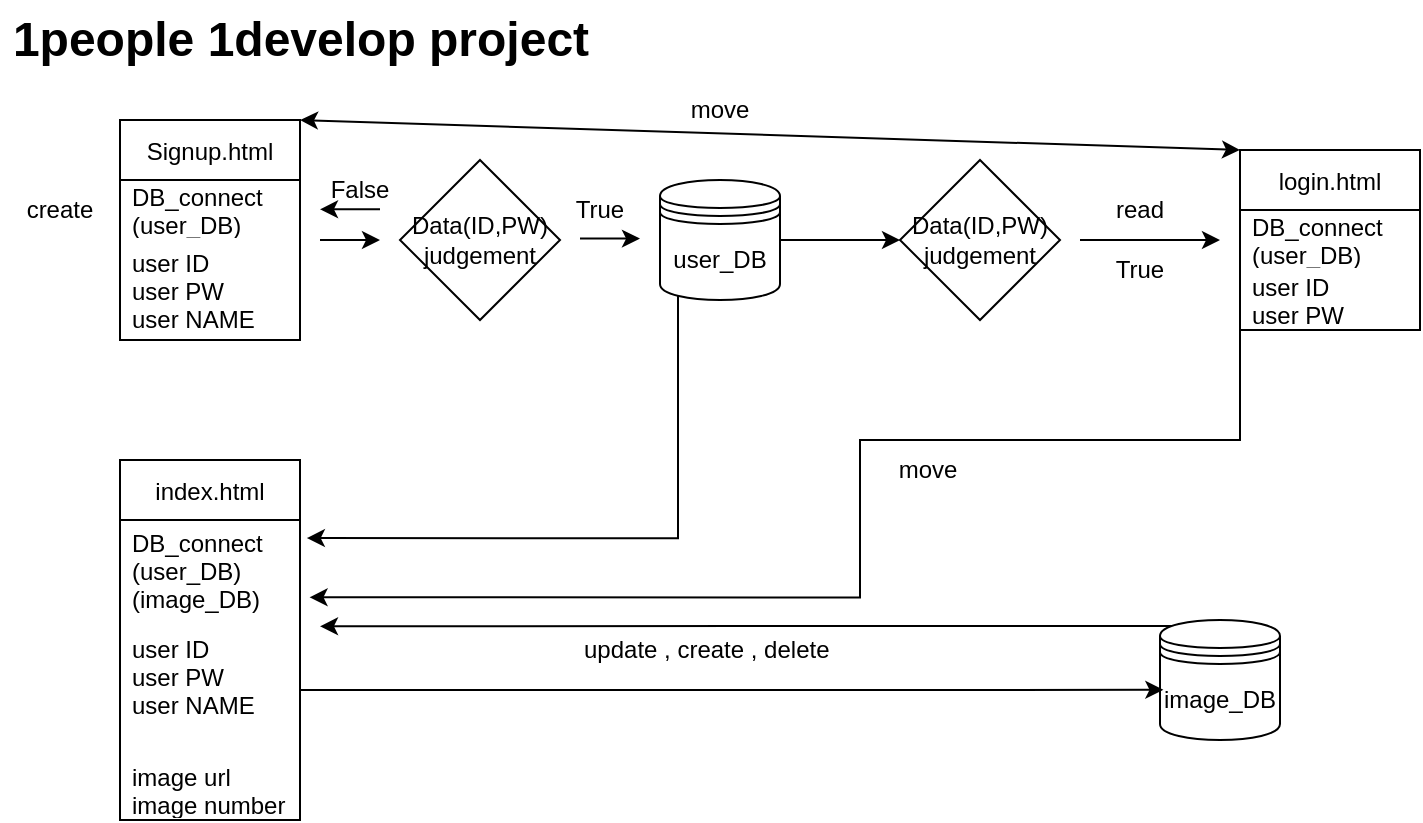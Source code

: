 <mxfile version="18.0.7" type="github">
  <diagram id="C5RBs43oDa-KdzZeNtuy" name="Page-1">
    <mxGraphModel dx="1808" dy="1711" grid="1" gridSize="10" guides="1" tooltips="1" connect="1" arrows="1" fold="1" page="1" pageScale="1" pageWidth="827" pageHeight="1169" math="0" shadow="0">
      <root>
        <mxCell id="WIyWlLk6GJQsqaUBKTNV-0" />
        <mxCell id="WIyWlLk6GJQsqaUBKTNV-1" parent="WIyWlLk6GJQsqaUBKTNV-0" />
        <mxCell id="P5X8WKmOZVfoLYURVxWp-2" value="Signup.html" style="swimlane;fontStyle=0;childLayout=stackLayout;horizontal=1;startSize=30;horizontalStack=0;resizeParent=1;resizeParentMax=0;resizeLast=0;collapsible=1;marginBottom=0;" vertex="1" parent="WIyWlLk6GJQsqaUBKTNV-1">
          <mxGeometry x="40" y="40" width="90" height="110" as="geometry" />
        </mxCell>
        <mxCell id="P5X8WKmOZVfoLYURVxWp-3" value="DB_connect&#xa;(user_DB)" style="text;strokeColor=none;fillColor=none;align=left;verticalAlign=middle;spacingLeft=4;spacingRight=4;overflow=hidden;points=[[0,0.5],[1,0.5]];portConstraint=eastwest;rotatable=0;" vertex="1" parent="P5X8WKmOZVfoLYURVxWp-2">
          <mxGeometry y="30" width="90" height="30" as="geometry" />
        </mxCell>
        <mxCell id="P5X8WKmOZVfoLYURVxWp-4" value="user ID&#xa;user PW&#xa;user NAME" style="text;strokeColor=none;fillColor=none;align=left;verticalAlign=middle;spacingLeft=4;spacingRight=4;overflow=hidden;points=[[0,0.5],[1,0.5]];portConstraint=eastwest;rotatable=0;" vertex="1" parent="P5X8WKmOZVfoLYURVxWp-2">
          <mxGeometry y="60" width="90" height="50" as="geometry" />
        </mxCell>
        <mxCell id="P5X8WKmOZVfoLYURVxWp-31" style="edgeStyle=orthogonalEdgeStyle;rounded=0;orthogonalLoop=1;jettySize=auto;html=1;exitX=1;exitY=0.5;exitDx=0;exitDy=0;entryX=0;entryY=0.5;entryDx=0;entryDy=0;" edge="1" parent="WIyWlLk6GJQsqaUBKTNV-1" source="P5X8WKmOZVfoLYURVxWp-7" target="P5X8WKmOZVfoLYURVxWp-29">
          <mxGeometry relative="1" as="geometry" />
        </mxCell>
        <mxCell id="P5X8WKmOZVfoLYURVxWp-37" style="edgeStyle=orthogonalEdgeStyle;rounded=0;orthogonalLoop=1;jettySize=auto;html=1;exitX=0.15;exitY=0.95;exitDx=0;exitDy=0;exitPerimeter=0;entryX=1.038;entryY=0.181;entryDx=0;entryDy=0;entryPerimeter=0;" edge="1" parent="WIyWlLk6GJQsqaUBKTNV-1" source="P5X8WKmOZVfoLYURVxWp-7" target="P5X8WKmOZVfoLYURVxWp-10">
          <mxGeometry relative="1" as="geometry" />
        </mxCell>
        <mxCell id="P5X8WKmOZVfoLYURVxWp-7" value="user_DB" style="shape=datastore;whiteSpace=wrap;html=1;" vertex="1" parent="WIyWlLk6GJQsqaUBKTNV-1">
          <mxGeometry x="310" y="70" width="60" height="60" as="geometry" />
        </mxCell>
        <mxCell id="P5X8WKmOZVfoLYURVxWp-9" value="index.html" style="swimlane;fontStyle=0;childLayout=stackLayout;horizontal=1;startSize=30;horizontalStack=0;resizeParent=1;resizeParentMax=0;resizeLast=0;collapsible=1;marginBottom=0;" vertex="1" parent="WIyWlLk6GJQsqaUBKTNV-1">
          <mxGeometry x="40" y="210" width="90" height="180" as="geometry" />
        </mxCell>
        <mxCell id="P5X8WKmOZVfoLYURVxWp-10" value="DB_connect&#xa;(user_DB)&#xa;(image_DB)" style="text;strokeColor=none;fillColor=none;align=left;verticalAlign=middle;spacingLeft=4;spacingRight=4;overflow=hidden;points=[[0,0.5],[1,0.5]];portConstraint=eastwest;rotatable=0;" vertex="1" parent="P5X8WKmOZVfoLYURVxWp-9">
          <mxGeometry y="30" width="90" height="50" as="geometry" />
        </mxCell>
        <mxCell id="P5X8WKmOZVfoLYURVxWp-11" value="user ID&#xa;user PW&#xa;user NAME&#xa;" style="text;strokeColor=none;fillColor=none;align=left;verticalAlign=middle;spacingLeft=4;spacingRight=4;overflow=hidden;points=[[0,0.5],[1,0.5]];portConstraint=eastwest;rotatable=0;" vertex="1" parent="P5X8WKmOZVfoLYURVxWp-9">
          <mxGeometry y="80" width="90" height="70" as="geometry" />
        </mxCell>
        <mxCell id="P5X8WKmOZVfoLYURVxWp-36" value="image url&#xa;image number&#xa;" style="text;strokeColor=none;fillColor=none;align=left;verticalAlign=middle;spacingLeft=4;spacingRight=4;overflow=hidden;points=[[0,0.5],[1,0.5]];portConstraint=eastwest;rotatable=0;" vertex="1" parent="P5X8WKmOZVfoLYURVxWp-9">
          <mxGeometry y="150" width="90" height="30" as="geometry" />
        </mxCell>
        <mxCell id="P5X8WKmOZVfoLYURVxWp-14" value="login.html" style="swimlane;fontStyle=0;childLayout=stackLayout;horizontal=1;startSize=30;horizontalStack=0;resizeParent=1;resizeParentMax=0;resizeLast=0;collapsible=1;marginBottom=0;" vertex="1" parent="WIyWlLk6GJQsqaUBKTNV-1">
          <mxGeometry x="600" y="55" width="90" height="90" as="geometry" />
        </mxCell>
        <mxCell id="P5X8WKmOZVfoLYURVxWp-15" value="DB_connect&#xa;(user_DB)" style="text;strokeColor=none;fillColor=none;align=left;verticalAlign=middle;spacingLeft=4;spacingRight=4;overflow=hidden;points=[[0,0.5],[1,0.5]];portConstraint=eastwest;rotatable=0;" vertex="1" parent="P5X8WKmOZVfoLYURVxWp-14">
          <mxGeometry y="30" width="90" height="30" as="geometry" />
        </mxCell>
        <mxCell id="P5X8WKmOZVfoLYURVxWp-16" value="user ID&#xa;user PW" style="text;strokeColor=none;fillColor=none;align=left;verticalAlign=middle;spacingLeft=4;spacingRight=4;overflow=hidden;points=[[0,0.5],[1,0.5]];portConstraint=eastwest;rotatable=0;" vertex="1" parent="P5X8WKmOZVfoLYURVxWp-14">
          <mxGeometry y="60" width="90" height="30" as="geometry" />
        </mxCell>
        <mxCell id="P5X8WKmOZVfoLYURVxWp-17" value="create&lt;br&gt;" style="text;html=1;strokeColor=none;fillColor=none;align=center;verticalAlign=middle;whiteSpace=wrap;rounded=0;" vertex="1" parent="WIyWlLk6GJQsqaUBKTNV-1">
          <mxGeometry x="-20" y="70" width="60" height="30" as="geometry" />
        </mxCell>
        <mxCell id="P5X8WKmOZVfoLYURVxWp-18" value="Data(ID,PW)&lt;br&gt;judgement&lt;br&gt;" style="rhombus;whiteSpace=wrap;html=1;" vertex="1" parent="WIyWlLk6GJQsqaUBKTNV-1">
          <mxGeometry x="180" y="60" width="80" height="80" as="geometry" />
        </mxCell>
        <mxCell id="P5X8WKmOZVfoLYURVxWp-20" value="" style="endArrow=classic;html=1;rounded=0;" edge="1" parent="WIyWlLk6GJQsqaUBKTNV-1">
          <mxGeometry width="50" height="50" relative="1" as="geometry">
            <mxPoint x="140" y="100" as="sourcePoint" />
            <mxPoint x="170" y="100" as="targetPoint" />
          </mxGeometry>
        </mxCell>
        <mxCell id="P5X8WKmOZVfoLYURVxWp-21" value="" style="endArrow=classic;html=1;rounded=0;" edge="1" parent="WIyWlLk6GJQsqaUBKTNV-1">
          <mxGeometry width="50" height="50" relative="1" as="geometry">
            <mxPoint x="270" y="99.31" as="sourcePoint" />
            <mxPoint x="300" y="99.31" as="targetPoint" />
          </mxGeometry>
        </mxCell>
        <mxCell id="P5X8WKmOZVfoLYURVxWp-22" value="True" style="text;html=1;strokeColor=none;fillColor=none;align=center;verticalAlign=middle;whiteSpace=wrap;rounded=0;" vertex="1" parent="WIyWlLk6GJQsqaUBKTNV-1">
          <mxGeometry x="250" y="80" width="60" height="10" as="geometry" />
        </mxCell>
        <mxCell id="P5X8WKmOZVfoLYURVxWp-25" value="" style="endArrow=classic;html=1;rounded=0;" edge="1" parent="WIyWlLk6GJQsqaUBKTNV-1">
          <mxGeometry width="50" height="50" relative="1" as="geometry">
            <mxPoint x="170" y="84.66" as="sourcePoint" />
            <mxPoint x="140" y="84.66" as="targetPoint" />
            <Array as="points">
              <mxPoint x="160" y="84.66" />
            </Array>
          </mxGeometry>
        </mxCell>
        <mxCell id="P5X8WKmOZVfoLYURVxWp-26" value="False" style="text;html=1;strokeColor=none;fillColor=none;align=center;verticalAlign=middle;whiteSpace=wrap;rounded=0;" vertex="1" parent="WIyWlLk6GJQsqaUBKTNV-1">
          <mxGeometry x="130" y="70" width="60" height="10" as="geometry" />
        </mxCell>
        <mxCell id="P5X8WKmOZVfoLYURVxWp-27" value="" style="endArrow=classic;html=1;rounded=0;" edge="1" parent="WIyWlLk6GJQsqaUBKTNV-1">
          <mxGeometry width="50" height="50" relative="1" as="geometry">
            <mxPoint x="520" y="100" as="sourcePoint" />
            <mxPoint x="590" y="100" as="targetPoint" />
          </mxGeometry>
        </mxCell>
        <mxCell id="P5X8WKmOZVfoLYURVxWp-28" value="read" style="text;html=1;strokeColor=none;fillColor=none;align=center;verticalAlign=middle;whiteSpace=wrap;rounded=0;" vertex="1" parent="WIyWlLk6GJQsqaUBKTNV-1">
          <mxGeometry x="520" y="80" width="60" height="10" as="geometry" />
        </mxCell>
        <mxCell id="P5X8WKmOZVfoLYURVxWp-29" value="Data(ID,PW)&lt;br&gt;judgement&lt;br&gt;" style="rhombus;whiteSpace=wrap;html=1;" vertex="1" parent="WIyWlLk6GJQsqaUBKTNV-1">
          <mxGeometry x="430" y="60" width="80" height="80" as="geometry" />
        </mxCell>
        <mxCell id="P5X8WKmOZVfoLYURVxWp-35" value="True" style="text;html=1;strokeColor=none;fillColor=none;align=center;verticalAlign=middle;whiteSpace=wrap;rounded=0;" vertex="1" parent="WIyWlLk6GJQsqaUBKTNV-1">
          <mxGeometry x="520" y="110" width="60" height="10" as="geometry" />
        </mxCell>
        <mxCell id="P5X8WKmOZVfoLYURVxWp-46" style="edgeStyle=orthogonalEdgeStyle;rounded=0;orthogonalLoop=1;jettySize=auto;html=1;exitX=0.15;exitY=0.05;exitDx=0;exitDy=0;exitPerimeter=0;" edge="1" parent="WIyWlLk6GJQsqaUBKTNV-1" source="P5X8WKmOZVfoLYURVxWp-38">
          <mxGeometry relative="1" as="geometry">
            <mxPoint x="140" y="293.138" as="targetPoint" />
          </mxGeometry>
        </mxCell>
        <mxCell id="P5X8WKmOZVfoLYURVxWp-38" value="image_DB" style="shape=datastore;whiteSpace=wrap;html=1;" vertex="1" parent="WIyWlLk6GJQsqaUBKTNV-1">
          <mxGeometry x="560" y="290" width="60" height="60" as="geometry" />
        </mxCell>
        <mxCell id="P5X8WKmOZVfoLYURVxWp-39" style="edgeStyle=orthogonalEdgeStyle;rounded=0;orthogonalLoop=1;jettySize=auto;html=1;entryX=0.028;entryY=0.582;entryDx=0;entryDy=0;entryPerimeter=0;" edge="1" parent="WIyWlLk6GJQsqaUBKTNV-1" source="P5X8WKmOZVfoLYURVxWp-11" target="P5X8WKmOZVfoLYURVxWp-38">
          <mxGeometry relative="1" as="geometry" />
        </mxCell>
        <mxCell id="P5X8WKmOZVfoLYURVxWp-42" value="1people 1develop project" style="text;strokeColor=none;fillColor=none;html=1;fontSize=24;fontStyle=1;verticalAlign=middle;align=center;" vertex="1" parent="WIyWlLk6GJQsqaUBKTNV-1">
          <mxGeometry x="80" y="-20" width="100" height="40" as="geometry" />
        </mxCell>
        <mxCell id="P5X8WKmOZVfoLYURVxWp-44" value="update , create , delete&amp;nbsp;" style="text;html=1;strokeColor=none;fillColor=none;align=left;verticalAlign=middle;whiteSpace=wrap;rounded=0;" vertex="1" parent="WIyWlLk6GJQsqaUBKTNV-1">
          <mxGeometry x="270" y="300" width="360" height="10" as="geometry" />
        </mxCell>
        <mxCell id="P5X8WKmOZVfoLYURVxWp-48" style="edgeStyle=orthogonalEdgeStyle;rounded=0;orthogonalLoop=1;jettySize=auto;html=1;exitX=0;exitY=0.5;exitDx=0;exitDy=0;entryX=1.053;entryY=0.773;entryDx=0;entryDy=0;entryPerimeter=0;" edge="1" parent="WIyWlLk6GJQsqaUBKTNV-1" source="P5X8WKmOZVfoLYURVxWp-16" target="P5X8WKmOZVfoLYURVxWp-10">
          <mxGeometry relative="1" as="geometry">
            <Array as="points">
              <mxPoint x="600" y="200" />
              <mxPoint x="410" y="200" />
              <mxPoint x="410" y="279" />
            </Array>
          </mxGeometry>
        </mxCell>
        <mxCell id="P5X8WKmOZVfoLYURVxWp-49" value="move" style="text;html=1;strokeColor=none;fillColor=none;align=center;verticalAlign=middle;whiteSpace=wrap;rounded=0;" vertex="1" parent="WIyWlLk6GJQsqaUBKTNV-1">
          <mxGeometry x="414" y="210" width="60" height="10" as="geometry" />
        </mxCell>
        <mxCell id="P5X8WKmOZVfoLYURVxWp-50" value="move" style="text;html=1;strokeColor=none;fillColor=none;align=center;verticalAlign=middle;whiteSpace=wrap;rounded=0;" vertex="1" parent="WIyWlLk6GJQsqaUBKTNV-1">
          <mxGeometry x="310" y="30" width="60" height="10" as="geometry" />
        </mxCell>
        <mxCell id="P5X8WKmOZVfoLYURVxWp-53" value="" style="endArrow=classic;startArrow=classic;html=1;rounded=0;entryX=0;entryY=0;entryDx=0;entryDy=0;" edge="1" parent="WIyWlLk6GJQsqaUBKTNV-1" target="P5X8WKmOZVfoLYURVxWp-14">
          <mxGeometry width="50" height="50" relative="1" as="geometry">
            <mxPoint x="130" y="40" as="sourcePoint" />
            <mxPoint x="220" y="40" as="targetPoint" />
          </mxGeometry>
        </mxCell>
      </root>
    </mxGraphModel>
  </diagram>
</mxfile>
